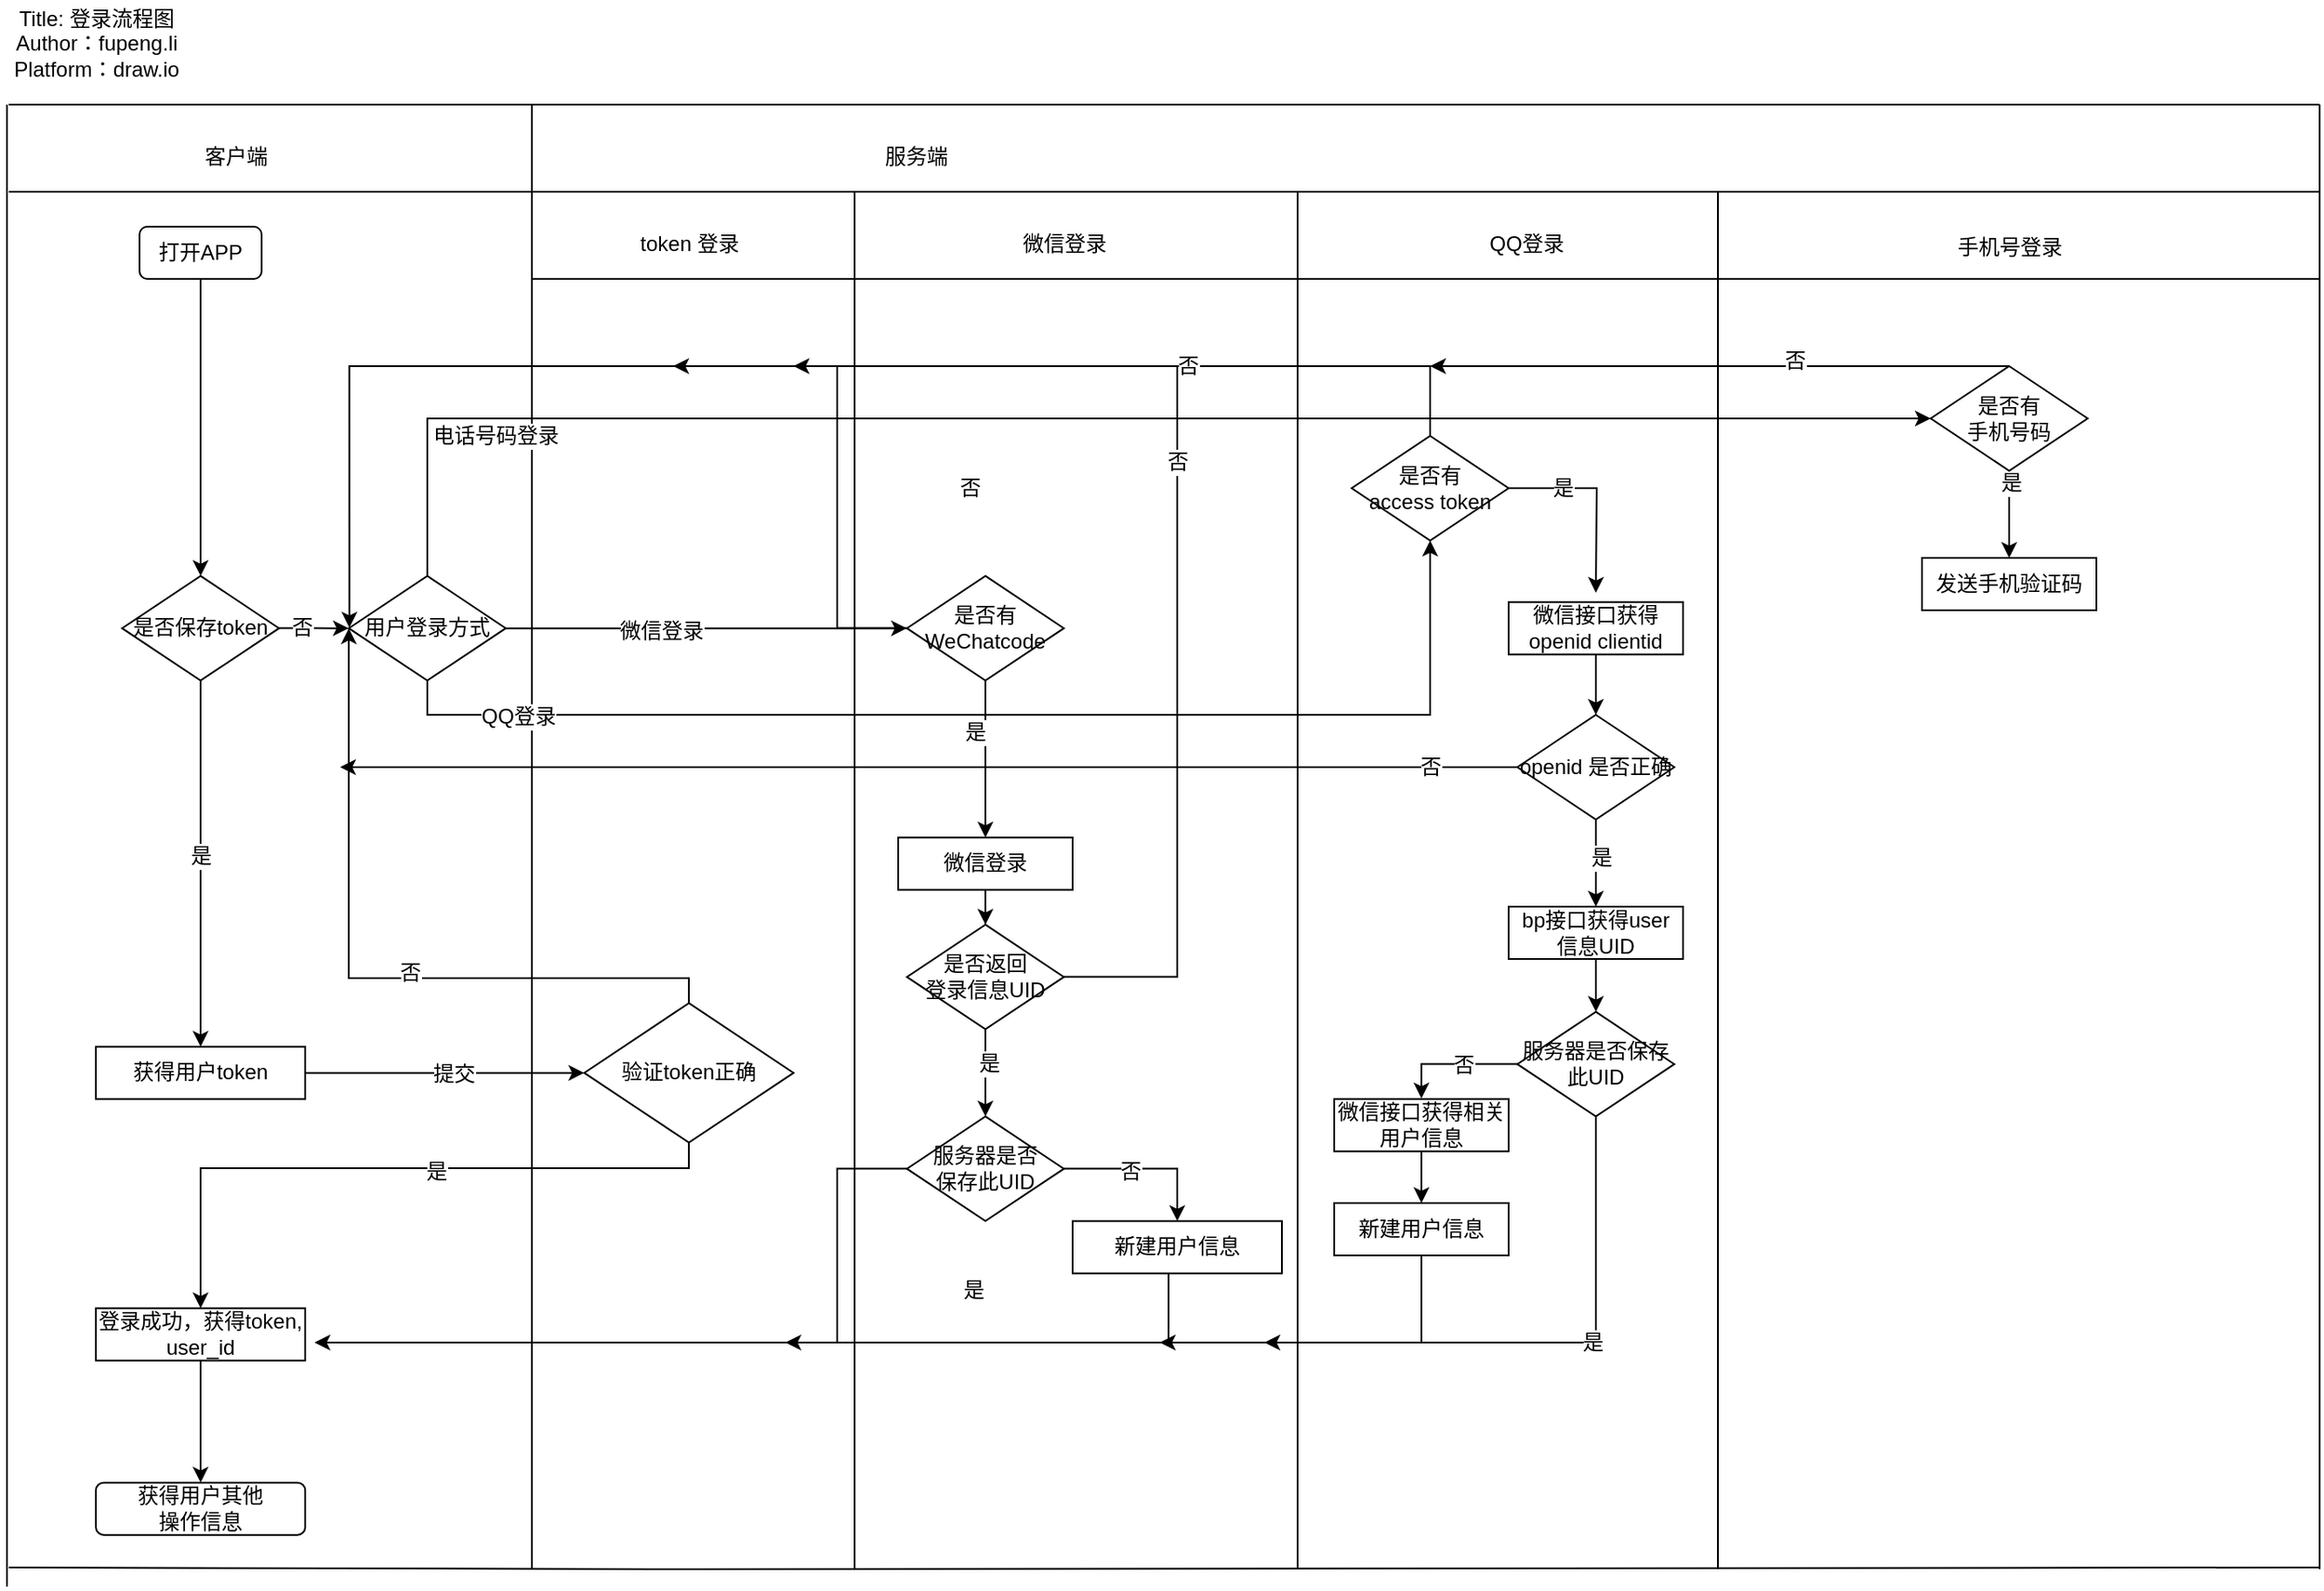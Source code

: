 <mxfile version="12.4.3" type="github" pages="1">
  <diagram id="tbbTadd5S9dEl3mmNvfT" name="Page-1">
    <mxGraphModel dx="1577" dy="1038" grid="1" gridSize="10" guides="1" tooltips="1" connect="1" arrows="1" fold="1" page="1" pageScale="1" pageWidth="827" pageHeight="1169" math="0" shadow="0">
      <root>
        <mxCell id="0"/>
        <mxCell id="1" parent="0"/>
        <mxCell id="vHIFYy6p7YVndGN5hAFh-30" value="" style="endArrow=none;html=1;" parent="1" edge="1">
          <mxGeometry width="50" height="50" relative="1" as="geometry">
            <mxPoint x="135" y="210" as="sourcePoint"/>
            <mxPoint x="1460" y="210" as="targetPoint"/>
          </mxGeometry>
        </mxCell>
        <mxCell id="vHIFYy6p7YVndGN5hAFh-35" value="" style="endArrow=none;html=1;" parent="1" edge="1">
          <mxGeometry width="50" height="50" relative="1" as="geometry">
            <mxPoint x="135" y="1049" as="sourcePoint"/>
            <mxPoint x="1460" y="1049" as="targetPoint"/>
            <Array as="points">
              <mxPoint x="515" y="1050"/>
            </Array>
          </mxGeometry>
        </mxCell>
        <mxCell id="vHIFYy6p7YVndGN5hAFh-36" value="" style="endArrow=none;html=1;" parent="1" edge="1">
          <mxGeometry width="50" height="50" relative="1" as="geometry">
            <mxPoint x="134" y="1060" as="sourcePoint"/>
            <mxPoint x="134" y="210" as="targetPoint"/>
            <Array as="points"/>
          </mxGeometry>
        </mxCell>
        <mxCell id="vHIFYy6p7YVndGN5hAFh-37" value="" style="endArrow=none;html=1;" parent="1" edge="1">
          <mxGeometry width="50" height="50" relative="1" as="geometry">
            <mxPoint x="435" y="1050" as="sourcePoint"/>
            <mxPoint x="435" y="210" as="targetPoint"/>
            <Array as="points"/>
          </mxGeometry>
        </mxCell>
        <mxCell id="vHIFYy6p7YVndGN5hAFh-38" value="" style="endArrow=none;html=1;" parent="1" edge="1">
          <mxGeometry width="50" height="50" relative="1" as="geometry">
            <mxPoint x="874" y="1050" as="sourcePoint"/>
            <mxPoint x="874" y="260" as="targetPoint"/>
            <Array as="points"/>
          </mxGeometry>
        </mxCell>
        <mxCell id="vHIFYy6p7YVndGN5hAFh-171" value="" style="edgeStyle=orthogonalEdgeStyle;rounded=0;orthogonalLoop=1;jettySize=auto;html=1;" parent="1" source="vHIFYy6p7YVndGN5hAFh-172" target="vHIFYy6p7YVndGN5hAFh-177" edge="1">
          <mxGeometry relative="1" as="geometry"/>
        </mxCell>
        <mxCell id="vHIFYy6p7YVndGN5hAFh-172" value="打开APP" style="rounded=1;whiteSpace=wrap;html=1;" parent="1" vertex="1">
          <mxGeometry x="210" y="280" width="70" height="30" as="geometry"/>
        </mxCell>
        <mxCell id="vHIFYy6p7YVndGN5hAFh-173" value="" style="edgeStyle=orthogonalEdgeStyle;rounded=0;orthogonalLoop=1;jettySize=auto;html=1;entryX=0.5;entryY=0;entryDx=0;entryDy=0;" parent="1" source="vHIFYy6p7YVndGN5hAFh-177" target="vHIFYy6p7YVndGN5hAFh-194" edge="1">
          <mxGeometry relative="1" as="geometry">
            <mxPoint x="245" y="620.33" as="targetPoint"/>
          </mxGeometry>
        </mxCell>
        <mxCell id="vHIFYy6p7YVndGN5hAFh-174" value="是" style="text;html=1;align=center;verticalAlign=middle;resizable=0;points=[];;labelBackgroundColor=#ffffff;" parent="vHIFYy6p7YVndGN5hAFh-173" vertex="1" connectable="0">
          <mxGeometry x="-0.05" relative="1" as="geometry">
            <mxPoint as="offset"/>
          </mxGeometry>
        </mxCell>
        <mxCell id="vHIFYy6p7YVndGN5hAFh-175" value="" style="edgeStyle=orthogonalEdgeStyle;rounded=0;orthogonalLoop=1;jettySize=auto;html=1;" parent="1" source="vHIFYy6p7YVndGN5hAFh-177" edge="1">
          <mxGeometry relative="1" as="geometry">
            <mxPoint x="330.0" y="510.33" as="targetPoint"/>
          </mxGeometry>
        </mxCell>
        <mxCell id="vHIFYy6p7YVndGN5hAFh-176" value="否" style="text;html=1;align=center;verticalAlign=middle;resizable=0;points=[];;labelBackgroundColor=#ffffff;" parent="vHIFYy6p7YVndGN5hAFh-175" vertex="1" connectable="0">
          <mxGeometry x="-0.35" y="1" relative="1" as="geometry">
            <mxPoint as="offset"/>
          </mxGeometry>
        </mxCell>
        <mxCell id="vHIFYy6p7YVndGN5hAFh-177" value="是否保存token" style="rhombus;whiteSpace=wrap;html=1;" parent="1" vertex="1">
          <mxGeometry x="200" y="480.33" width="90" height="60" as="geometry"/>
        </mxCell>
        <mxCell id="vHIFYy6p7YVndGN5hAFh-178" value="" style="edgeStyle=orthogonalEdgeStyle;rounded=0;orthogonalLoop=1;jettySize=auto;html=1;entryX=0;entryY=0.5;entryDx=0;entryDy=0;" parent="1" source="vHIFYy6p7YVndGN5hAFh-184" edge="1" target="14MsLvqhEyLQC5bRo0nl-44">
          <mxGeometry relative="1" as="geometry">
            <mxPoint x="1190" y="390" as="targetPoint"/>
            <Array as="points">
              <mxPoint x="375" y="390"/>
            </Array>
          </mxGeometry>
        </mxCell>
        <mxCell id="vHIFYy6p7YVndGN5hAFh-179" value="电话号码登录" style="text;html=1;align=center;verticalAlign=middle;resizable=0;points=[];;labelBackgroundColor=#ffffff;" parent="vHIFYy6p7YVndGN5hAFh-178" vertex="1" connectable="0">
          <mxGeometry x="-0.225" y="-1" relative="1" as="geometry">
            <mxPoint x="-239.78" y="8.67" as="offset"/>
          </mxGeometry>
        </mxCell>
        <mxCell id="vHIFYy6p7YVndGN5hAFh-180" value="" style="edgeStyle=orthogonalEdgeStyle;rounded=0;orthogonalLoop=1;jettySize=auto;html=1;entryX=0;entryY=0.5;entryDx=0;entryDy=0;" parent="1" source="vHIFYy6p7YVndGN5hAFh-184" target="vHIFYy6p7YVndGN5hAFh-189" edge="1">
          <mxGeometry relative="1" as="geometry">
            <mxPoint x="645" y="510" as="targetPoint"/>
          </mxGeometry>
        </mxCell>
        <mxCell id="vHIFYy6p7YVndGN5hAFh-181" value="微信登录" style="text;html=1;align=center;verticalAlign=middle;resizable=0;points=[];;labelBackgroundColor=#ffffff;" parent="vHIFYy6p7YVndGN5hAFh-180" vertex="1" connectable="0">
          <mxGeometry x="-0.225" y="-1" relative="1" as="geometry">
            <mxPoint as="offset"/>
          </mxGeometry>
        </mxCell>
        <mxCell id="vHIFYy6p7YVndGN5hAFh-184" value="用户登录方式" style="rhombus;whiteSpace=wrap;html=1;" parent="1" vertex="1">
          <mxGeometry x="330" y="480.33" width="90" height="60" as="geometry"/>
        </mxCell>
        <mxCell id="vHIFYy6p7YVndGN5hAFh-187" value="" style="edgeStyle=orthogonalEdgeStyle;rounded=0;orthogonalLoop=1;jettySize=auto;html=1;" parent="1" source="vHIFYy6p7YVndGN5hAFh-189" edge="1">
          <mxGeometry relative="1" as="geometry">
            <mxPoint x="330.333" y="509.997" as="targetPoint"/>
            <Array as="points">
              <mxPoint x="610" y="360"/>
              <mxPoint x="331" y="360"/>
            </Array>
          </mxGeometry>
        </mxCell>
        <mxCell id="vHIFYy6p7YVndGN5hAFh-188" value="否" style="text;html=1;align=center;verticalAlign=middle;resizable=0;points=[];;labelBackgroundColor=#ffffff;" parent="vHIFYy6p7YVndGN5hAFh-187" vertex="1" connectable="0">
          <mxGeometry x="-0.075" y="-1" relative="1" as="geometry">
            <mxPoint x="172.85" y="71.06" as="offset"/>
          </mxGeometry>
        </mxCell>
        <mxCell id="vHIFYy6p7YVndGN5hAFh-189" value="是否有WeChatcode" style="rhombus;whiteSpace=wrap;html=1;" parent="1" vertex="1">
          <mxGeometry x="650" y="480.33" width="90" height="60" as="geometry"/>
        </mxCell>
        <mxCell id="vHIFYy6p7YVndGN5hAFh-221" value="" style="edgeStyle=orthogonalEdgeStyle;rounded=0;orthogonalLoop=1;jettySize=auto;html=1;" parent="1" source="vHIFYy6p7YVndGN5hAFh-191" target="vHIFYy6p7YVndGN5hAFh-206" edge="1">
          <mxGeometry relative="1" as="geometry"/>
        </mxCell>
        <mxCell id="vHIFYy6p7YVndGN5hAFh-192" value="" style="edgeStyle=orthogonalEdgeStyle;rounded=0;orthogonalLoop=1;jettySize=auto;html=1;entryX=0;entryY=0.5;entryDx=0;entryDy=0;" parent="1" source="vHIFYy6p7YVndGN5hAFh-194" target="vHIFYy6p7YVndGN5hAFh-199" edge="1">
          <mxGeometry relative="1" as="geometry">
            <mxPoint x="385" y="765.33" as="targetPoint"/>
          </mxGeometry>
        </mxCell>
        <mxCell id="vHIFYy6p7YVndGN5hAFh-193" value="提交" style="text;html=1;align=center;verticalAlign=middle;resizable=0;points=[];;labelBackgroundColor=#ffffff;" parent="vHIFYy6p7YVndGN5hAFh-192" vertex="1" connectable="0">
          <mxGeometry x="0.059" relative="1" as="geometry">
            <mxPoint as="offset"/>
          </mxGeometry>
        </mxCell>
        <mxCell id="vHIFYy6p7YVndGN5hAFh-194" value="获得用户token" style="rounded=0;whiteSpace=wrap;html=1;" parent="1" vertex="1">
          <mxGeometry x="185" y="750.33" width="120" height="30" as="geometry"/>
        </mxCell>
        <mxCell id="vHIFYy6p7YVndGN5hAFh-195" value="" style="edgeStyle=orthogonalEdgeStyle;rounded=0;orthogonalLoop=1;jettySize=auto;html=1;entryX=0.5;entryY=0;entryDx=0;entryDy=0;" parent="1" source="vHIFYy6p7YVndGN5hAFh-199" target="vHIFYy6p7YVndGN5hAFh-201" edge="1">
          <mxGeometry relative="1" as="geometry">
            <mxPoint x="250" y="860.33" as="targetPoint"/>
            <Array as="points">
              <mxPoint x="525" y="820"/>
              <mxPoint x="245" y="820"/>
            </Array>
          </mxGeometry>
        </mxCell>
        <mxCell id="vHIFYy6p7YVndGN5hAFh-196" value="是" style="text;html=1;align=center;verticalAlign=middle;resizable=0;points=[];;labelBackgroundColor=#ffffff;" parent="vHIFYy6p7YVndGN5hAFh-195" vertex="1" connectable="0">
          <mxGeometry x="-0.15" y="2" relative="1" as="geometry">
            <mxPoint as="offset"/>
          </mxGeometry>
        </mxCell>
        <mxCell id="vHIFYy6p7YVndGN5hAFh-197" value="" style="edgeStyle=orthogonalEdgeStyle;rounded=0;orthogonalLoop=1;jettySize=auto;html=1;entryX=0;entryY=0.5;entryDx=0;entryDy=0;" parent="1" source="vHIFYy6p7YVndGN5hAFh-199" target="vHIFYy6p7YVndGN5hAFh-184" edge="1">
          <mxGeometry relative="1" as="geometry">
            <mxPoint x="330" y="520.33" as="targetPoint"/>
            <Array as="points">
              <mxPoint x="525" y="711"/>
              <mxPoint x="330" y="711"/>
            </Array>
          </mxGeometry>
        </mxCell>
        <mxCell id="vHIFYy6p7YVndGN5hAFh-198" value="否" style="text;html=1;align=center;verticalAlign=middle;resizable=0;points=[];;labelBackgroundColor=#ffffff;" parent="vHIFYy6p7YVndGN5hAFh-197" vertex="1" connectable="0">
          <mxGeometry x="-0.15" y="-3" relative="1" as="geometry">
            <mxPoint as="offset"/>
          </mxGeometry>
        </mxCell>
        <mxCell id="vHIFYy6p7YVndGN5hAFh-199" value="验证token正确" style="rhombus;whiteSpace=wrap;html=1;" parent="1" vertex="1">
          <mxGeometry x="465" y="725.33" width="120" height="80" as="geometry"/>
        </mxCell>
        <mxCell id="vHIFYy6p7YVndGN5hAFh-200" value="" style="edgeStyle=orthogonalEdgeStyle;rounded=0;orthogonalLoop=1;jettySize=auto;html=1;entryX=0.5;entryY=0;entryDx=0;entryDy=0;" parent="1" source="vHIFYy6p7YVndGN5hAFh-201" target="vHIFYy6p7YVndGN5hAFh-214" edge="1">
          <mxGeometry relative="1" as="geometry">
            <mxPoint x="245" y="1010.33" as="targetPoint"/>
          </mxGeometry>
        </mxCell>
        <mxCell id="vHIFYy6p7YVndGN5hAFh-201" value="登录成功，获得token, user_id" style="rounded=0;whiteSpace=wrap;html=1;" parent="1" vertex="1">
          <mxGeometry x="185" y="900.33" width="120" height="30" as="geometry"/>
        </mxCell>
        <mxCell id="vHIFYy6p7YVndGN5hAFh-202" value="" style="edgeStyle=orthogonalEdgeStyle;rounded=0;orthogonalLoop=1;jettySize=auto;html=1;" parent="1" source="vHIFYy6p7YVndGN5hAFh-206" edge="1">
          <mxGeometry relative="1" as="geometry">
            <mxPoint x="516" y="360" as="targetPoint"/>
            <Array as="points">
              <mxPoint x="805" y="711"/>
              <mxPoint x="805" y="360"/>
            </Array>
          </mxGeometry>
        </mxCell>
        <mxCell id="vHIFYy6p7YVndGN5hAFh-203" value="否" style="text;html=1;align=center;verticalAlign=middle;resizable=0;points=[];;labelBackgroundColor=#ffffff;" parent="vHIFYy6p7YVndGN5hAFh-202" vertex="1" connectable="0">
          <mxGeometry x="0.025" relative="1" as="geometry">
            <mxPoint as="offset"/>
          </mxGeometry>
        </mxCell>
        <mxCell id="vHIFYy6p7YVndGN5hAFh-224" value="" style="edgeStyle=orthogonalEdgeStyle;rounded=0;orthogonalLoop=1;jettySize=auto;html=1;" parent="1" source="vHIFYy6p7YVndGN5hAFh-206" target="vHIFYy6p7YVndGN5hAFh-211" edge="1">
          <mxGeometry relative="1" as="geometry"/>
        </mxCell>
        <mxCell id="vHIFYy6p7YVndGN5hAFh-225" value="是" style="text;html=1;align=center;verticalAlign=middle;resizable=0;points=[];;labelBackgroundColor=#ffffff;" parent="vHIFYy6p7YVndGN5hAFh-224" vertex="1" connectable="0">
          <mxGeometry x="-0.216" y="2" relative="1" as="geometry">
            <mxPoint as="offset"/>
          </mxGeometry>
        </mxCell>
        <mxCell id="vHIFYy6p7YVndGN5hAFh-206" value="是否返回&lt;br&gt;登录信息UID" style="rhombus;whiteSpace=wrap;html=1;" parent="1" vertex="1">
          <mxGeometry x="650" y="680.33" width="90" height="60" as="geometry"/>
        </mxCell>
        <mxCell id="vHIFYy6p7YVndGN5hAFh-207" value="" style="edgeStyle=orthogonalEdgeStyle;rounded=0;orthogonalLoop=1;jettySize=auto;html=1;" parent="1" source="vHIFYy6p7YVndGN5hAFh-211" edge="1">
          <mxGeometry relative="1" as="geometry">
            <mxPoint x="310.333" y="919.997" as="targetPoint"/>
            <Array as="points">
              <mxPoint x="610" y="920.33"/>
            </Array>
          </mxGeometry>
        </mxCell>
        <mxCell id="vHIFYy6p7YVndGN5hAFh-208" value="是" style="text;html=1;align=center;verticalAlign=middle;resizable=0;points=[];;labelBackgroundColor=#ffffff;" parent="vHIFYy6p7YVndGN5hAFh-207" vertex="1" connectable="0">
          <mxGeometry x="-0.125" y="1" relative="1" as="geometry">
            <mxPoint x="129.62" y="-31" as="offset"/>
          </mxGeometry>
        </mxCell>
        <mxCell id="vHIFYy6p7YVndGN5hAFh-223" value="" style="edgeStyle=orthogonalEdgeStyle;rounded=0;orthogonalLoop=1;jettySize=auto;html=1;entryX=0.5;entryY=0;entryDx=0;entryDy=0;" parent="1" source="vHIFYy6p7YVndGN5hAFh-211" target="vHIFYy6p7YVndGN5hAFh-213" edge="1">
          <mxGeometry relative="1" as="geometry">
            <mxPoint x="820" y="820.33" as="targetPoint"/>
          </mxGeometry>
        </mxCell>
        <mxCell id="vHIFYy6p7YVndGN5hAFh-226" value="否" style="text;html=1;align=center;verticalAlign=middle;resizable=0;points=[];;labelBackgroundColor=#ffffff;" parent="vHIFYy6p7YVndGN5hAFh-223" vertex="1" connectable="0">
          <mxGeometry x="-0.2" y="-1" relative="1" as="geometry">
            <mxPoint as="offset"/>
          </mxGeometry>
        </mxCell>
        <mxCell id="vHIFYy6p7YVndGN5hAFh-211" value="服务器是否&lt;br&gt;保存此UID" style="rhombus;whiteSpace=wrap;html=1;" parent="1" vertex="1">
          <mxGeometry x="650" y="790.33" width="90" height="60" as="geometry"/>
        </mxCell>
        <mxCell id="vHIFYy6p7YVndGN5hAFh-212" value="" style="edgeStyle=orthogonalEdgeStyle;rounded=0;orthogonalLoop=1;jettySize=auto;html=1;" parent="1" source="vHIFYy6p7YVndGN5hAFh-213" edge="1">
          <mxGeometry relative="1" as="geometry">
            <mxPoint x="580.333" y="919.997" as="targetPoint"/>
            <Array as="points">
              <mxPoint x="800" y="920.33"/>
            </Array>
          </mxGeometry>
        </mxCell>
        <mxCell id="vHIFYy6p7YVndGN5hAFh-213" value="新建用户信息" style="rounded=0;whiteSpace=wrap;html=1;" parent="1" vertex="1">
          <mxGeometry x="745" y="850.33" width="120" height="30" as="geometry"/>
        </mxCell>
        <mxCell id="vHIFYy6p7YVndGN5hAFh-214" value="获得用户其他&lt;br&gt;操作信息" style="rounded=1;whiteSpace=wrap;html=1;" parent="1" vertex="1">
          <mxGeometry x="185" y="1000.33" width="120" height="30" as="geometry"/>
        </mxCell>
        <mxCell id="vHIFYy6p7YVndGN5hAFh-217" value="" style="endArrow=none;html=1;" parent="1" edge="1">
          <mxGeometry width="50" height="50" relative="1" as="geometry">
            <mxPoint x="135" y="260" as="sourcePoint"/>
            <mxPoint x="1460" y="260" as="targetPoint"/>
          </mxGeometry>
        </mxCell>
        <mxCell id="vHIFYy6p7YVndGN5hAFh-219" value="客户端" style="text;html=1;align=center;verticalAlign=middle;resizable=0;points=[];;autosize=1;" parent="1" vertex="1">
          <mxGeometry x="240" y="230" width="50" height="20" as="geometry"/>
        </mxCell>
        <mxCell id="vHIFYy6p7YVndGN5hAFh-220" value="服务端" style="text;html=1;align=center;verticalAlign=middle;resizable=0;points=[];;autosize=1;" parent="1" vertex="1">
          <mxGeometry x="630" y="230" width="50" height="20" as="geometry"/>
        </mxCell>
        <mxCell id="vHIFYy6p7YVndGN5hAFh-227" value="" style="endArrow=none;html=1;" parent="1" edge="1">
          <mxGeometry width="50" height="50" relative="1" as="geometry">
            <mxPoint x="620" y="1050" as="sourcePoint"/>
            <mxPoint x="620" y="260" as="targetPoint"/>
            <Array as="points"/>
          </mxGeometry>
        </mxCell>
        <mxCell id="vHIFYy6p7YVndGN5hAFh-228" value="" style="endArrow=none;html=1;" parent="1" edge="1">
          <mxGeometry width="50" height="50" relative="1" as="geometry">
            <mxPoint x="435" y="310" as="sourcePoint"/>
            <mxPoint x="1460" y="310" as="targetPoint"/>
          </mxGeometry>
        </mxCell>
        <mxCell id="vHIFYy6p7YVndGN5hAFh-229" value="token 登录" style="text;html=1;align=center;verticalAlign=middle;resizable=0;points=[];;autosize=1;" parent="1" vertex="1">
          <mxGeometry x="490" y="280" width="70" height="20" as="geometry"/>
        </mxCell>
        <mxCell id="vHIFYy6p7YVndGN5hAFh-230" value="微信登录" style="text;html=1;align=center;verticalAlign=middle;resizable=0;points=[];;autosize=1;" parent="1" vertex="1">
          <mxGeometry x="710" y="280" width="60" height="20" as="geometry"/>
        </mxCell>
        <mxCell id="WgCjMZpx94uLrlCL35JE-1" value="Title: 登录流程图&lt;br&gt;Author：fupeng.li&lt;br&gt;Platform：draw.io" style="text;html=1;align=center;verticalAlign=middle;resizable=0;points=[];;autosize=1;" parent="1" vertex="1">
          <mxGeometry x="130" y="150" width="110" height="50" as="geometry"/>
        </mxCell>
        <mxCell id="14MsLvqhEyLQC5bRo0nl-1" value="" style="endArrow=none;html=1;" edge="1" parent="1">
          <mxGeometry width="50" height="50" relative="1" as="geometry">
            <mxPoint x="1115.0" y="1050" as="sourcePoint"/>
            <mxPoint x="1115" y="260" as="targetPoint"/>
            <Array as="points"/>
          </mxGeometry>
        </mxCell>
        <mxCell id="14MsLvqhEyLQC5bRo0nl-2" value="QQ登录" style="text;html=1;align=center;verticalAlign=middle;resizable=0;points=[];;autosize=1;" vertex="1" parent="1">
          <mxGeometry x="975" y="280" width="60" height="20" as="geometry"/>
        </mxCell>
        <mxCell id="vHIFYy6p7YVndGN5hAFh-191" value="微信登录" style="rounded=0;whiteSpace=wrap;html=1;" parent="1" vertex="1">
          <mxGeometry x="645" y="630.33" width="100" height="30" as="geometry"/>
        </mxCell>
        <mxCell id="14MsLvqhEyLQC5bRo0nl-3" value="" style="edgeStyle=orthogonalEdgeStyle;rounded=0;orthogonalLoop=1;jettySize=auto;html=1;" edge="1" parent="1" source="vHIFYy6p7YVndGN5hAFh-189" target="vHIFYy6p7YVndGN5hAFh-191">
          <mxGeometry relative="1" as="geometry">
            <mxPoint x="696.167" y="620.167" as="targetPoint"/>
            <Array as="points"/>
            <mxPoint x="696.167" y="539.552" as="sourcePoint"/>
          </mxGeometry>
        </mxCell>
        <mxCell id="14MsLvqhEyLQC5bRo0nl-4" value="是" style="text;html=1;align=center;verticalAlign=middle;resizable=0;points=[];;labelBackgroundColor=#ffffff;" vertex="1" connectable="0" parent="14MsLvqhEyLQC5bRo0nl-3">
          <mxGeometry x="-0.15" y="-3" relative="1" as="geometry">
            <mxPoint x="-3.33" y="-9.39" as="offset"/>
          </mxGeometry>
        </mxCell>
        <mxCell id="14MsLvqhEyLQC5bRo0nl-5" value="" style="edgeStyle=orthogonalEdgeStyle;rounded=0;orthogonalLoop=1;jettySize=auto;html=1;entryX=0.5;entryY=1;entryDx=0;entryDy=0;" edge="1" parent="1" source="vHIFYy6p7YVndGN5hAFh-184" target="14MsLvqhEyLQC5bRo0nl-7">
          <mxGeometry relative="1" as="geometry">
            <mxPoint x="375" y="600" as="targetPoint"/>
            <mxPoint x="375.0" y="540.33" as="sourcePoint"/>
            <Array as="points">
              <mxPoint x="375" y="560"/>
              <mxPoint x="950" y="560"/>
            </Array>
          </mxGeometry>
        </mxCell>
        <mxCell id="14MsLvqhEyLQC5bRo0nl-6" value="QQ登录" style="text;html=1;align=center;verticalAlign=middle;resizable=0;points=[];;labelBackgroundColor=#ffffff;" vertex="1" connectable="0" parent="14MsLvqhEyLQC5bRo0nl-5">
          <mxGeometry x="-0.2" y="-1" relative="1" as="geometry">
            <mxPoint x="-206.11" as="offset"/>
          </mxGeometry>
        </mxCell>
        <mxCell id="14MsLvqhEyLQC5bRo0nl-9" value="" style="edgeStyle=orthogonalEdgeStyle;rounded=0;orthogonalLoop=1;jettySize=auto;html=1;" edge="1" parent="1" source="14MsLvqhEyLQC5bRo0nl-7">
          <mxGeometry relative="1" as="geometry">
            <mxPoint x="585" y="360" as="targetPoint"/>
            <Array as="points">
              <mxPoint x="950" y="360"/>
            </Array>
          </mxGeometry>
        </mxCell>
        <mxCell id="14MsLvqhEyLQC5bRo0nl-10" value="否" style="text;html=1;align=center;verticalAlign=middle;resizable=0;points=[];;labelBackgroundColor=#ffffff;" vertex="1" connectable="0" parent="14MsLvqhEyLQC5bRo0nl-9">
          <mxGeometry x="-0.144" relative="1" as="geometry">
            <mxPoint x="-5.75" as="offset"/>
          </mxGeometry>
        </mxCell>
        <mxCell id="14MsLvqhEyLQC5bRo0nl-12" value="" style="edgeStyle=orthogonalEdgeStyle;rounded=0;orthogonalLoop=1;jettySize=auto;html=1;" edge="1" parent="1" source="14MsLvqhEyLQC5bRo0nl-7">
          <mxGeometry relative="1" as="geometry">
            <mxPoint x="1045" y="490" as="targetPoint"/>
          </mxGeometry>
        </mxCell>
        <mxCell id="14MsLvqhEyLQC5bRo0nl-13" value="是" style="text;html=1;align=center;verticalAlign=middle;resizable=0;points=[];;labelBackgroundColor=#ffffff;" vertex="1" connectable="0" parent="14MsLvqhEyLQC5bRo0nl-12">
          <mxGeometry x="-0.343" relative="1" as="geometry">
            <mxPoint x="-5.86" as="offset"/>
          </mxGeometry>
        </mxCell>
        <mxCell id="14MsLvqhEyLQC5bRo0nl-7" value="是否有&lt;br&gt;access token" style="rhombus;whiteSpace=wrap;html=1;" vertex="1" parent="1">
          <mxGeometry x="905" y="400.0" width="90" height="60" as="geometry"/>
        </mxCell>
        <mxCell id="14MsLvqhEyLQC5bRo0nl-16" value="" style="edgeStyle=orthogonalEdgeStyle;rounded=0;orthogonalLoop=1;jettySize=auto;html=1;" edge="1" parent="1" source="14MsLvqhEyLQC5bRo0nl-14" target="14MsLvqhEyLQC5bRo0nl-15">
          <mxGeometry relative="1" as="geometry"/>
        </mxCell>
        <mxCell id="14MsLvqhEyLQC5bRo0nl-14" value="微信接口获得openid clientid" style="rounded=0;whiteSpace=wrap;html=1;" vertex="1" parent="1">
          <mxGeometry x="995" y="495.33" width="100" height="30" as="geometry"/>
        </mxCell>
        <mxCell id="14MsLvqhEyLQC5bRo0nl-18" value="" style="edgeStyle=orthogonalEdgeStyle;rounded=0;orthogonalLoop=1;jettySize=auto;html=1;" edge="1" parent="1" source="14MsLvqhEyLQC5bRo0nl-15">
          <mxGeometry relative="1" as="geometry">
            <mxPoint x="325" y="590" as="targetPoint"/>
          </mxGeometry>
        </mxCell>
        <mxCell id="14MsLvqhEyLQC5bRo0nl-19" value="否" style="text;html=1;align=center;verticalAlign=middle;resizable=0;points=[];;labelBackgroundColor=#ffffff;" vertex="1" connectable="0" parent="14MsLvqhEyLQC5bRo0nl-18">
          <mxGeometry x="-0.204" y="-1" relative="1" as="geometry">
            <mxPoint x="218.28" y="1" as="offset"/>
          </mxGeometry>
        </mxCell>
        <mxCell id="14MsLvqhEyLQC5bRo0nl-32" value="" style="edgeStyle=orthogonalEdgeStyle;rounded=0;orthogonalLoop=1;jettySize=auto;html=1;" edge="1" parent="1" source="14MsLvqhEyLQC5bRo0nl-15">
          <mxGeometry relative="1" as="geometry">
            <mxPoint x="1045" y="670" as="targetPoint"/>
          </mxGeometry>
        </mxCell>
        <mxCell id="14MsLvqhEyLQC5bRo0nl-41" value="是" style="text;html=1;align=center;verticalAlign=middle;resizable=0;points=[];;labelBackgroundColor=#ffffff;" vertex="1" connectable="0" parent="14MsLvqhEyLQC5bRo0nl-32">
          <mxGeometry x="-0.143" y="3" relative="1" as="geometry">
            <mxPoint as="offset"/>
          </mxGeometry>
        </mxCell>
        <mxCell id="14MsLvqhEyLQC5bRo0nl-15" value="openid 是否正确" style="rhombus;whiteSpace=wrap;html=1;" vertex="1" parent="1">
          <mxGeometry x="1000" y="560" width="90" height="60" as="geometry"/>
        </mxCell>
        <mxCell id="14MsLvqhEyLQC5bRo0nl-35" value="" style="edgeStyle=orthogonalEdgeStyle;rounded=0;orthogonalLoop=1;jettySize=auto;html=1;" edge="1" parent="1" source="14MsLvqhEyLQC5bRo0nl-22">
          <mxGeometry relative="1" as="geometry">
            <mxPoint x="945" y="840" as="targetPoint"/>
          </mxGeometry>
        </mxCell>
        <mxCell id="14MsLvqhEyLQC5bRo0nl-22" value="微信接口获得相关用户信息" style="rounded=0;whiteSpace=wrap;html=1;" vertex="1" parent="1">
          <mxGeometry x="895" y="780.33" width="100" height="30" as="geometry"/>
        </mxCell>
        <mxCell id="14MsLvqhEyLQC5bRo0nl-26" value="" style="edgeStyle=orthogonalEdgeStyle;rounded=0;orthogonalLoop=1;jettySize=auto;html=1;" edge="1" parent="1" source="14MsLvqhEyLQC5bRo0nl-23" target="14MsLvqhEyLQC5bRo0nl-25">
          <mxGeometry relative="1" as="geometry"/>
        </mxCell>
        <mxCell id="14MsLvqhEyLQC5bRo0nl-23" value="bp接口获得user 信息UID" style="rounded=0;whiteSpace=wrap;html=1;" vertex="1" parent="1">
          <mxGeometry x="995" y="670" width="100" height="30" as="geometry"/>
        </mxCell>
        <mxCell id="14MsLvqhEyLQC5bRo0nl-29" value="" style="edgeStyle=orthogonalEdgeStyle;rounded=0;orthogonalLoop=1;jettySize=auto;html=1;" edge="1" parent="1" source="14MsLvqhEyLQC5bRo0nl-25">
          <mxGeometry relative="1" as="geometry">
            <mxPoint x="945" y="780" as="targetPoint"/>
            <Array as="points">
              <mxPoint x="945" y="760"/>
            </Array>
          </mxGeometry>
        </mxCell>
        <mxCell id="14MsLvqhEyLQC5bRo0nl-30" value="否" style="text;html=1;align=center;verticalAlign=middle;resizable=0;points=[];;labelBackgroundColor=#ffffff;" vertex="1" connectable="0" parent="14MsLvqhEyLQC5bRo0nl-29">
          <mxGeometry x="-0.175" relative="1" as="geometry">
            <mxPoint as="offset"/>
          </mxGeometry>
        </mxCell>
        <mxCell id="14MsLvqhEyLQC5bRo0nl-37" value="" style="edgeStyle=orthogonalEdgeStyle;rounded=0;orthogonalLoop=1;jettySize=auto;html=1;" edge="1" parent="1" source="14MsLvqhEyLQC5bRo0nl-25">
          <mxGeometry relative="1" as="geometry">
            <mxPoint x="795" y="920" as="targetPoint"/>
            <Array as="points">
              <mxPoint x="1045" y="920"/>
            </Array>
          </mxGeometry>
        </mxCell>
        <mxCell id="14MsLvqhEyLQC5bRo0nl-38" value="是" style="text;html=1;align=center;verticalAlign=middle;resizable=0;points=[];;labelBackgroundColor=#ffffff;" vertex="1" connectable="0" parent="14MsLvqhEyLQC5bRo0nl-37">
          <mxGeometry x="-0.308" relative="1" as="geometry">
            <mxPoint as="offset"/>
          </mxGeometry>
        </mxCell>
        <mxCell id="14MsLvqhEyLQC5bRo0nl-25" value="服务器是否保存此UID" style="rhombus;whiteSpace=wrap;html=1;" vertex="1" parent="1">
          <mxGeometry x="1000" y="730.33" width="90" height="60" as="geometry"/>
        </mxCell>
        <mxCell id="14MsLvqhEyLQC5bRo0nl-40" value="" style="edgeStyle=orthogonalEdgeStyle;rounded=0;orthogonalLoop=1;jettySize=auto;html=1;" edge="1" parent="1" source="14MsLvqhEyLQC5bRo0nl-27">
          <mxGeometry relative="1" as="geometry">
            <mxPoint x="855" y="920" as="targetPoint"/>
            <Array as="points">
              <mxPoint x="945" y="920"/>
            </Array>
          </mxGeometry>
        </mxCell>
        <mxCell id="14MsLvqhEyLQC5bRo0nl-27" value="新建用户信息" style="rounded=0;whiteSpace=wrap;html=1;" vertex="1" parent="1">
          <mxGeometry x="895" y="840" width="100" height="30" as="geometry"/>
        </mxCell>
        <mxCell id="14MsLvqhEyLQC5bRo0nl-42" value="" style="endArrow=none;html=1;" edge="1" parent="1">
          <mxGeometry width="50" height="50" relative="1" as="geometry">
            <mxPoint x="1460" y="1050" as="sourcePoint"/>
            <mxPoint x="1460" y="210" as="targetPoint"/>
            <Array as="points"/>
          </mxGeometry>
        </mxCell>
        <mxCell id="14MsLvqhEyLQC5bRo0nl-43" value="手机号登录" style="text;html=1;align=center;verticalAlign=middle;resizable=0;points=[];;autosize=1;" vertex="1" parent="1">
          <mxGeometry x="1242" y="282" width="80" height="20" as="geometry"/>
        </mxCell>
        <mxCell id="14MsLvqhEyLQC5bRo0nl-51" value="" style="edgeStyle=orthogonalEdgeStyle;rounded=0;orthogonalLoop=1;jettySize=auto;html=1;" edge="1" parent="1" source="14MsLvqhEyLQC5bRo0nl-44">
          <mxGeometry relative="1" as="geometry">
            <mxPoint x="950" y="360" as="targetPoint"/>
            <Array as="points">
              <mxPoint x="1190" y="360"/>
              <mxPoint x="1190" y="360"/>
            </Array>
          </mxGeometry>
        </mxCell>
        <mxCell id="14MsLvqhEyLQC5bRo0nl-52" value="否" style="text;html=1;align=center;verticalAlign=middle;resizable=0;points=[];;labelBackgroundColor=#ffffff;" vertex="1" connectable="0" parent="14MsLvqhEyLQC5bRo0nl-51">
          <mxGeometry x="-0.258" y="-3" relative="1" as="geometry">
            <mxPoint as="offset"/>
          </mxGeometry>
        </mxCell>
        <mxCell id="14MsLvqhEyLQC5bRo0nl-54" value="" style="edgeStyle=orthogonalEdgeStyle;rounded=0;orthogonalLoop=1;jettySize=auto;html=1;" edge="1" parent="1" source="14MsLvqhEyLQC5bRo0nl-44">
          <mxGeometry relative="1" as="geometry">
            <mxPoint x="1282" y="470" as="targetPoint"/>
          </mxGeometry>
        </mxCell>
        <mxCell id="14MsLvqhEyLQC5bRo0nl-55" value="是" style="text;html=1;align=center;verticalAlign=middle;resizable=0;points=[];;labelBackgroundColor=#ffffff;" vertex="1" connectable="0" parent="14MsLvqhEyLQC5bRo0nl-54">
          <mxGeometry x="-0.742" y="1" relative="1" as="geometry">
            <mxPoint as="offset"/>
          </mxGeometry>
        </mxCell>
        <mxCell id="14MsLvqhEyLQC5bRo0nl-44" value="是否有&lt;br&gt;手机号码" style="rhombus;whiteSpace=wrap;html=1;" vertex="1" parent="1">
          <mxGeometry x="1237" y="360.0" width="90" height="60" as="geometry"/>
        </mxCell>
        <mxCell id="14MsLvqhEyLQC5bRo0nl-57" value="发送手机验证码" style="rounded=0;whiteSpace=wrap;html=1;" vertex="1" parent="1">
          <mxGeometry x="1232" y="470" width="100" height="30" as="geometry"/>
        </mxCell>
      </root>
    </mxGraphModel>
  </diagram>
</mxfile>
